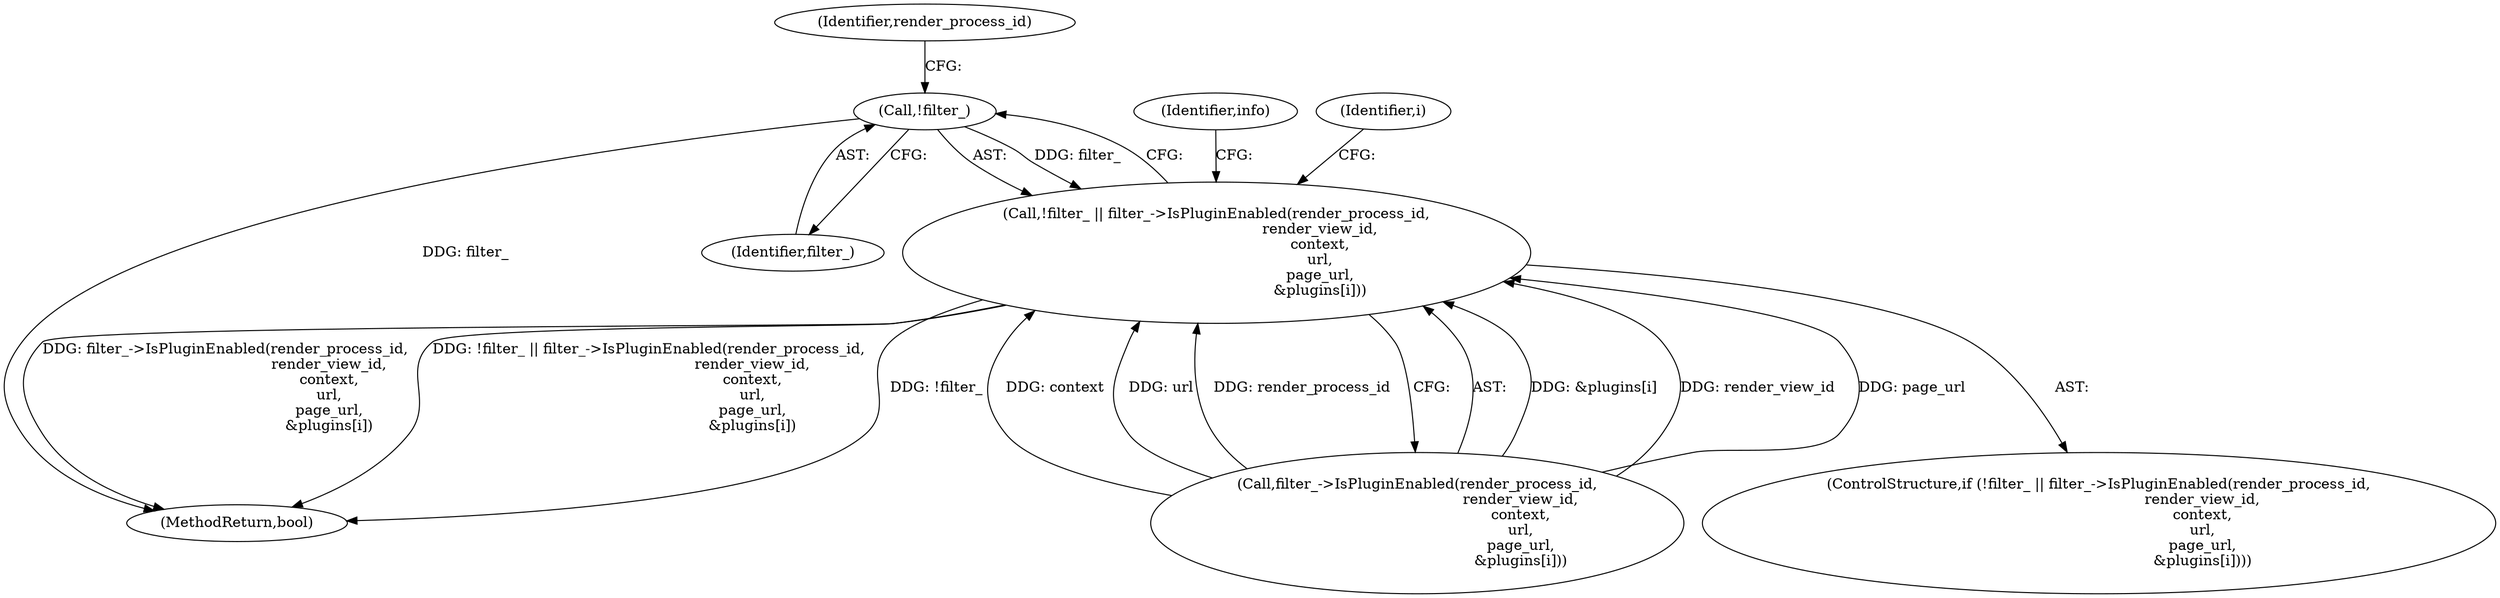 digraph "1_Chrome_ac8bd041b81e46e4e4fcd5021aaa5499703952e6_4@del" {
"1000152" [label="(Call,!filter_)"];
"1000151" [label="(Call,!filter_ || filter_->IsPluginEnabled(render_process_id,\n                                             render_view_id,\n                                             context,\n                                             url,\n                                             page_url,\n                                             &plugins[i]))"];
"1000167" [label="(Identifier,info)"];
"1000148" [label="(Identifier,i)"];
"1000153" [label="(Identifier,filter_)"];
"1000150" [label="(ControlStructure,if (!filter_ || filter_->IsPluginEnabled(render_process_id,\n                                             render_view_id,\n                                             context,\n                                             url,\n                                             page_url,\n                                             &plugins[i])))"];
"1000183" [label="(MethodReturn,bool)"];
"1000154" [label="(Call,filter_->IsPluginEnabled(render_process_id,\n                                             render_view_id,\n                                             context,\n                                             url,\n                                             page_url,\n                                             &plugins[i]))"];
"1000155" [label="(Identifier,render_process_id)"];
"1000152" [label="(Call,!filter_)"];
"1000151" [label="(Call,!filter_ || filter_->IsPluginEnabled(render_process_id,\n                                             render_view_id,\n                                             context,\n                                             url,\n                                             page_url,\n                                             &plugins[i]))"];
"1000152" -> "1000151"  [label="AST: "];
"1000152" -> "1000153"  [label="CFG: "];
"1000153" -> "1000152"  [label="AST: "];
"1000155" -> "1000152"  [label="CFG: "];
"1000151" -> "1000152"  [label="CFG: "];
"1000152" -> "1000183"  [label="DDG: filter_"];
"1000152" -> "1000151"  [label="DDG: filter_"];
"1000151" -> "1000150"  [label="AST: "];
"1000151" -> "1000154"  [label="CFG: "];
"1000154" -> "1000151"  [label="AST: "];
"1000167" -> "1000151"  [label="CFG: "];
"1000148" -> "1000151"  [label="CFG: "];
"1000151" -> "1000183"  [label="DDG: filter_->IsPluginEnabled(render_process_id,\n                                             render_view_id,\n                                             context,\n                                             url,\n                                             page_url,\n                                             &plugins[i])"];
"1000151" -> "1000183"  [label="DDG: !filter_ || filter_->IsPluginEnabled(render_process_id,\n                                             render_view_id,\n                                             context,\n                                             url,\n                                             page_url,\n                                             &plugins[i])"];
"1000151" -> "1000183"  [label="DDG: !filter_"];
"1000154" -> "1000151"  [label="DDG: &plugins[i]"];
"1000154" -> "1000151"  [label="DDG: render_view_id"];
"1000154" -> "1000151"  [label="DDG: page_url"];
"1000154" -> "1000151"  [label="DDG: context"];
"1000154" -> "1000151"  [label="DDG: url"];
"1000154" -> "1000151"  [label="DDG: render_process_id"];
}
